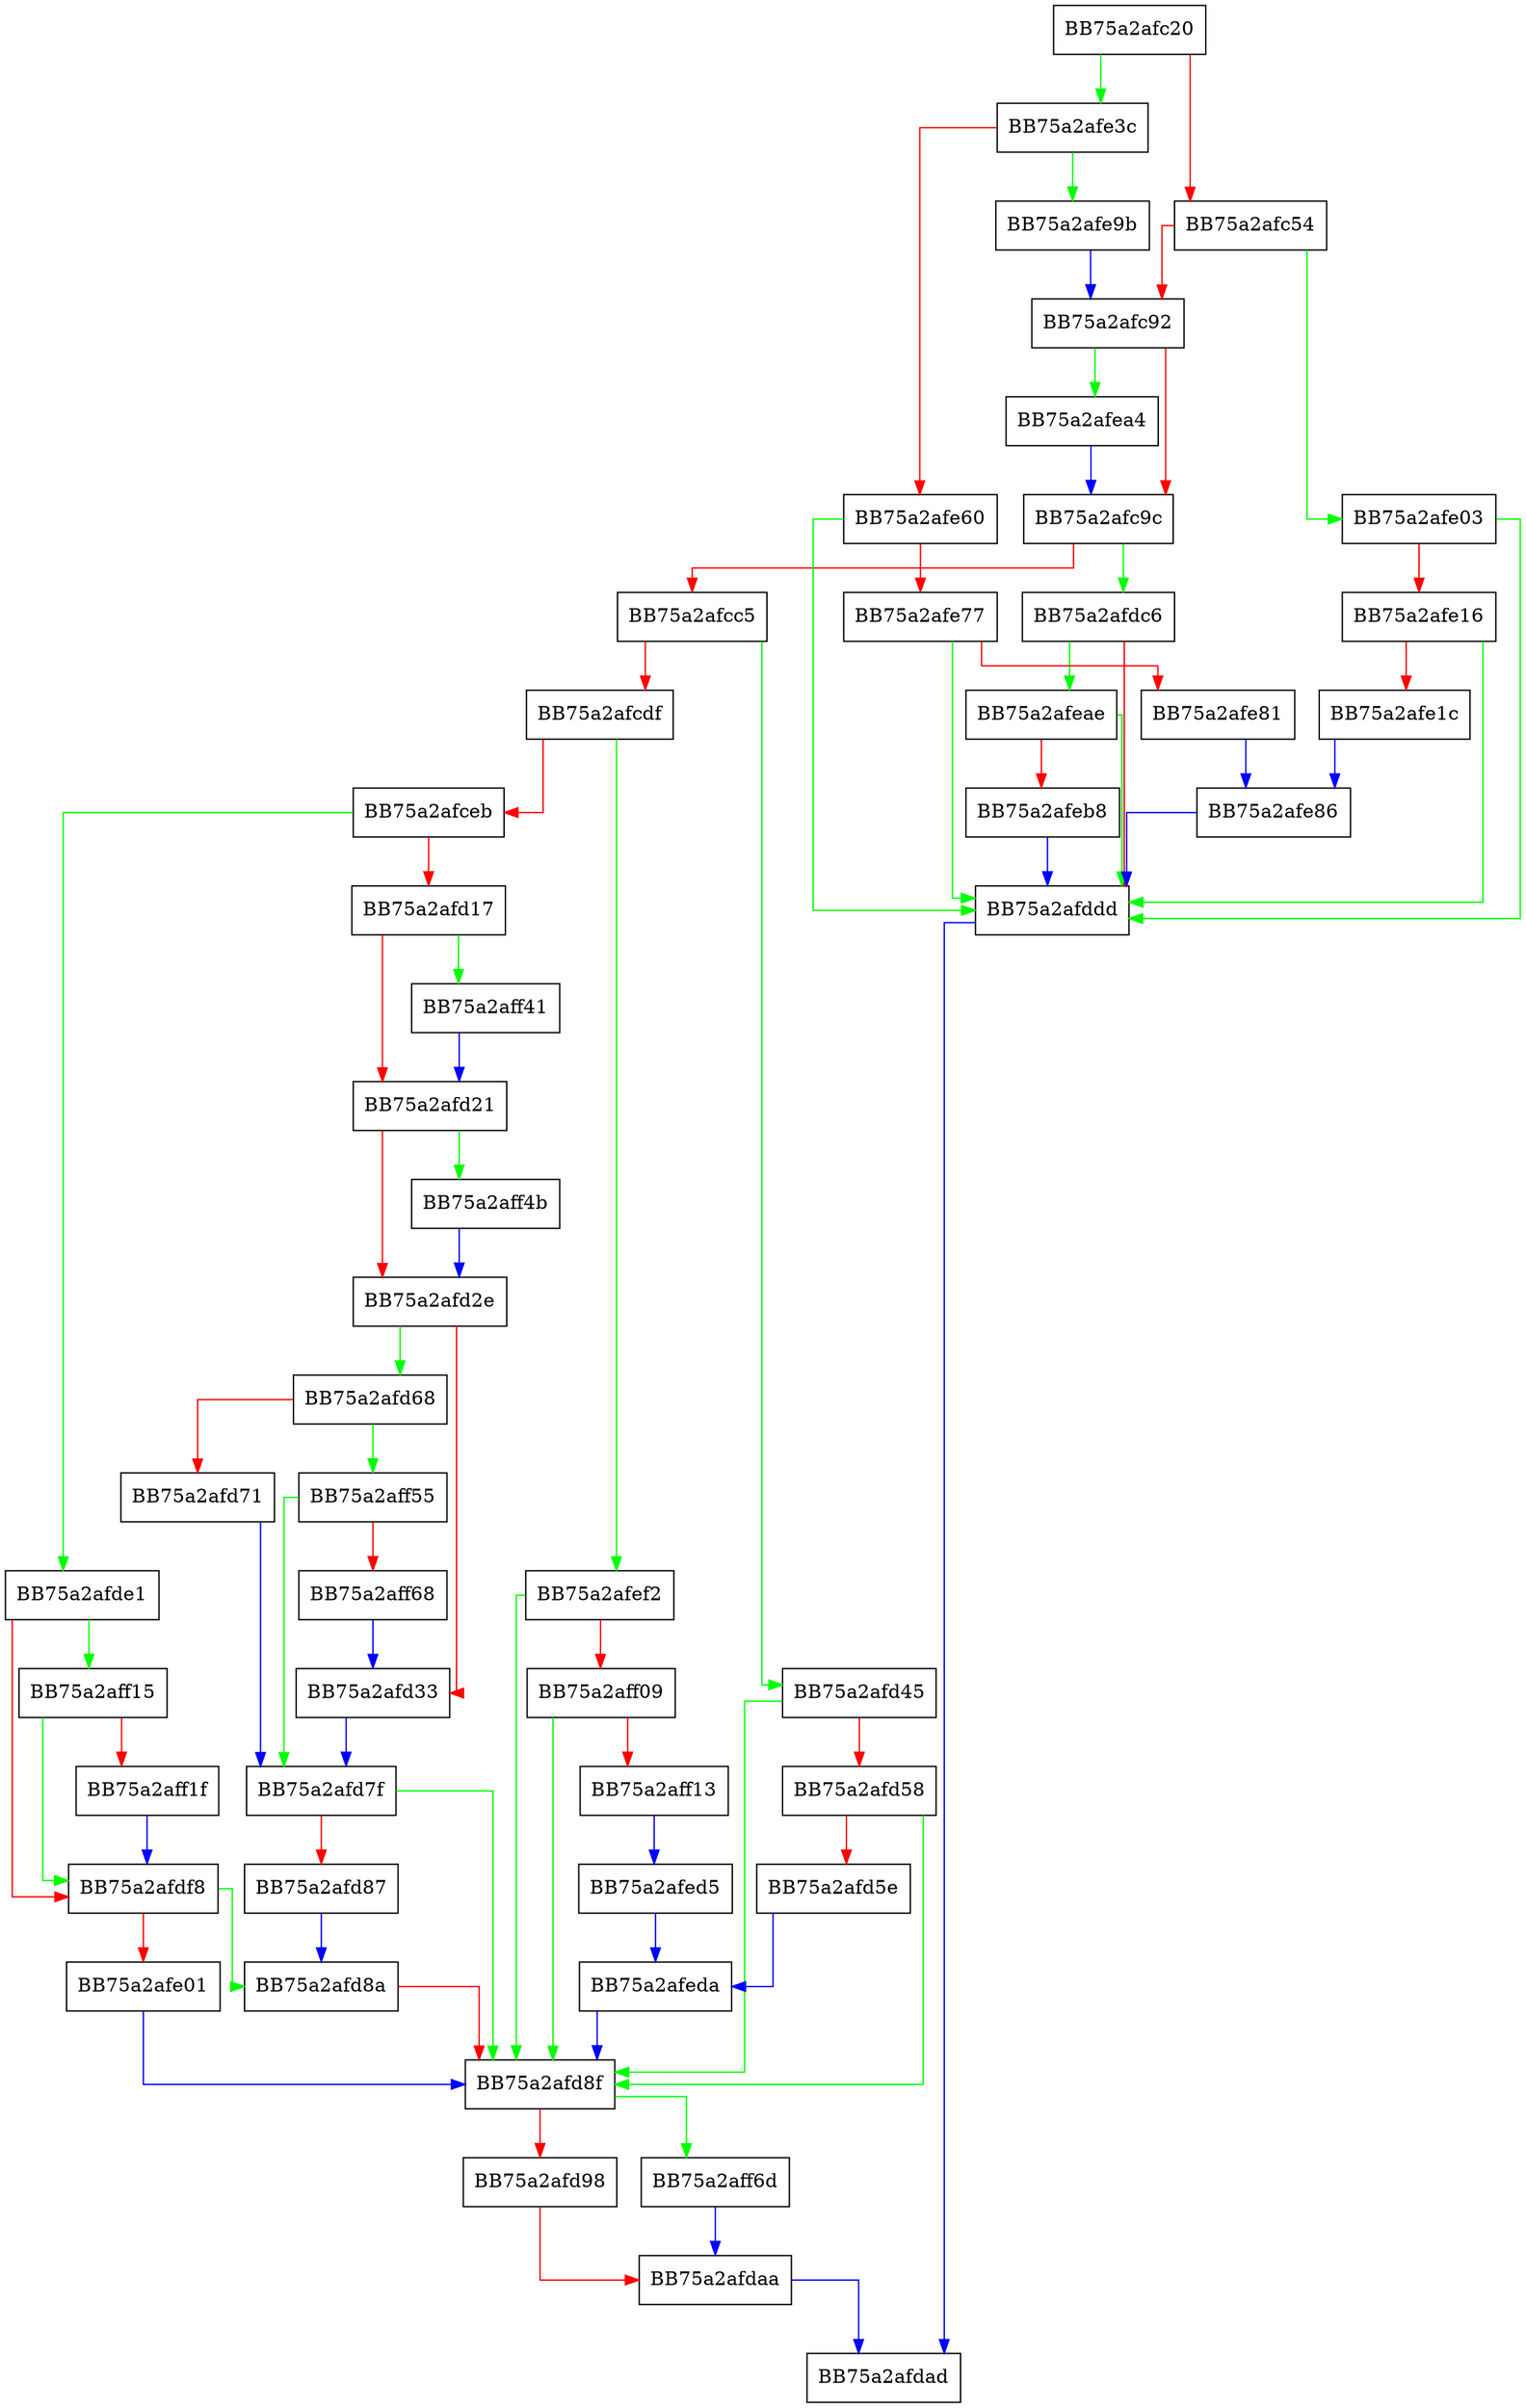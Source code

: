 digraph ProcessHelper {
  node [shape="box"];
  graph [splines=ortho];
  BB75a2afc20 -> BB75a2afe3c [color="green"];
  BB75a2afc20 -> BB75a2afc54 [color="red"];
  BB75a2afc54 -> BB75a2afe03 [color="green"];
  BB75a2afc54 -> BB75a2afc92 [color="red"];
  BB75a2afc92 -> BB75a2afea4 [color="green"];
  BB75a2afc92 -> BB75a2afc9c [color="red"];
  BB75a2afc9c -> BB75a2afdc6 [color="green"];
  BB75a2afc9c -> BB75a2afcc5 [color="red"];
  BB75a2afcc5 -> BB75a2afd45 [color="green"];
  BB75a2afcc5 -> BB75a2afcdf [color="red"];
  BB75a2afcdf -> BB75a2afef2 [color="green"];
  BB75a2afcdf -> BB75a2afceb [color="red"];
  BB75a2afceb -> BB75a2afde1 [color="green"];
  BB75a2afceb -> BB75a2afd17 [color="red"];
  BB75a2afd17 -> BB75a2aff41 [color="green"];
  BB75a2afd17 -> BB75a2afd21 [color="red"];
  BB75a2afd21 -> BB75a2aff4b [color="green"];
  BB75a2afd21 -> BB75a2afd2e [color="red"];
  BB75a2afd2e -> BB75a2afd68 [color="green"];
  BB75a2afd2e -> BB75a2afd33 [color="red"];
  BB75a2afd33 -> BB75a2afd7f [color="blue"];
  BB75a2afd45 -> BB75a2afd8f [color="green"];
  BB75a2afd45 -> BB75a2afd58 [color="red"];
  BB75a2afd58 -> BB75a2afd8f [color="green"];
  BB75a2afd58 -> BB75a2afd5e [color="red"];
  BB75a2afd5e -> BB75a2afeda [color="blue"];
  BB75a2afd68 -> BB75a2aff55 [color="green"];
  BB75a2afd68 -> BB75a2afd71 [color="red"];
  BB75a2afd71 -> BB75a2afd7f [color="blue"];
  BB75a2afd7f -> BB75a2afd8f [color="green"];
  BB75a2afd7f -> BB75a2afd87 [color="red"];
  BB75a2afd87 -> BB75a2afd8a [color="blue"];
  BB75a2afd8a -> BB75a2afd8f [color="red"];
  BB75a2afd8f -> BB75a2aff6d [color="green"];
  BB75a2afd8f -> BB75a2afd98 [color="red"];
  BB75a2afd98 -> BB75a2afdaa [color="red"];
  BB75a2afdaa -> BB75a2afdad [color="blue"];
  BB75a2afdc6 -> BB75a2afeae [color="green"];
  BB75a2afdc6 -> BB75a2afddd [color="red"];
  BB75a2afddd -> BB75a2afdad [color="blue"];
  BB75a2afde1 -> BB75a2aff15 [color="green"];
  BB75a2afde1 -> BB75a2afdf8 [color="red"];
  BB75a2afdf8 -> BB75a2afd8a [color="green"];
  BB75a2afdf8 -> BB75a2afe01 [color="red"];
  BB75a2afe01 -> BB75a2afd8f [color="blue"];
  BB75a2afe03 -> BB75a2afddd [color="green"];
  BB75a2afe03 -> BB75a2afe16 [color="red"];
  BB75a2afe16 -> BB75a2afddd [color="green"];
  BB75a2afe16 -> BB75a2afe1c [color="red"];
  BB75a2afe1c -> BB75a2afe86 [color="blue"];
  BB75a2afe3c -> BB75a2afe9b [color="green"];
  BB75a2afe3c -> BB75a2afe60 [color="red"];
  BB75a2afe60 -> BB75a2afddd [color="green"];
  BB75a2afe60 -> BB75a2afe77 [color="red"];
  BB75a2afe77 -> BB75a2afddd [color="green"];
  BB75a2afe77 -> BB75a2afe81 [color="red"];
  BB75a2afe81 -> BB75a2afe86 [color="blue"];
  BB75a2afe86 -> BB75a2afddd [color="blue"];
  BB75a2afe9b -> BB75a2afc92 [color="blue"];
  BB75a2afea4 -> BB75a2afc9c [color="blue"];
  BB75a2afeae -> BB75a2afddd [color="green"];
  BB75a2afeae -> BB75a2afeb8 [color="red"];
  BB75a2afeb8 -> BB75a2afddd [color="blue"];
  BB75a2afed5 -> BB75a2afeda [color="blue"];
  BB75a2afeda -> BB75a2afd8f [color="blue"];
  BB75a2afef2 -> BB75a2afd8f [color="green"];
  BB75a2afef2 -> BB75a2aff09 [color="red"];
  BB75a2aff09 -> BB75a2afd8f [color="green"];
  BB75a2aff09 -> BB75a2aff13 [color="red"];
  BB75a2aff13 -> BB75a2afed5 [color="blue"];
  BB75a2aff15 -> BB75a2afdf8 [color="green"];
  BB75a2aff15 -> BB75a2aff1f [color="red"];
  BB75a2aff1f -> BB75a2afdf8 [color="blue"];
  BB75a2aff41 -> BB75a2afd21 [color="blue"];
  BB75a2aff4b -> BB75a2afd2e [color="blue"];
  BB75a2aff55 -> BB75a2afd7f [color="green"];
  BB75a2aff55 -> BB75a2aff68 [color="red"];
  BB75a2aff68 -> BB75a2afd33 [color="blue"];
  BB75a2aff6d -> BB75a2afdaa [color="blue"];
}